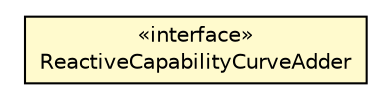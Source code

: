 #!/usr/local/bin/dot
#
# Class diagram 
# Generated by UMLGraph version R5_6 (http://www.umlgraph.org/)
#

digraph G {
	edge [fontname="Helvetica",fontsize=10,labelfontname="Helvetica",labelfontsize=10];
	node [fontname="Helvetica",fontsize=10,shape=plaintext];
	nodesep=0.25;
	ranksep=0.5;
	// eu.itesla_project.iidm.network.ReactiveCapabilityCurveAdder
	c6387 [label=<<table title="eu.itesla_project.iidm.network.ReactiveCapabilityCurveAdder" border="0" cellborder="1" cellspacing="0" cellpadding="2" port="p" bgcolor="lemonChiffon" href="./ReactiveCapabilityCurveAdder.html">
		<tr><td><table border="0" cellspacing="0" cellpadding="1">
<tr><td align="center" balign="center"> &#171;interface&#187; </td></tr>
<tr><td align="center" balign="center"> ReactiveCapabilityCurveAdder </td></tr>
		</table></td></tr>
		</table>>, URL="./ReactiveCapabilityCurveAdder.html", fontname="Helvetica", fontcolor="black", fontsize=10.0];
}

